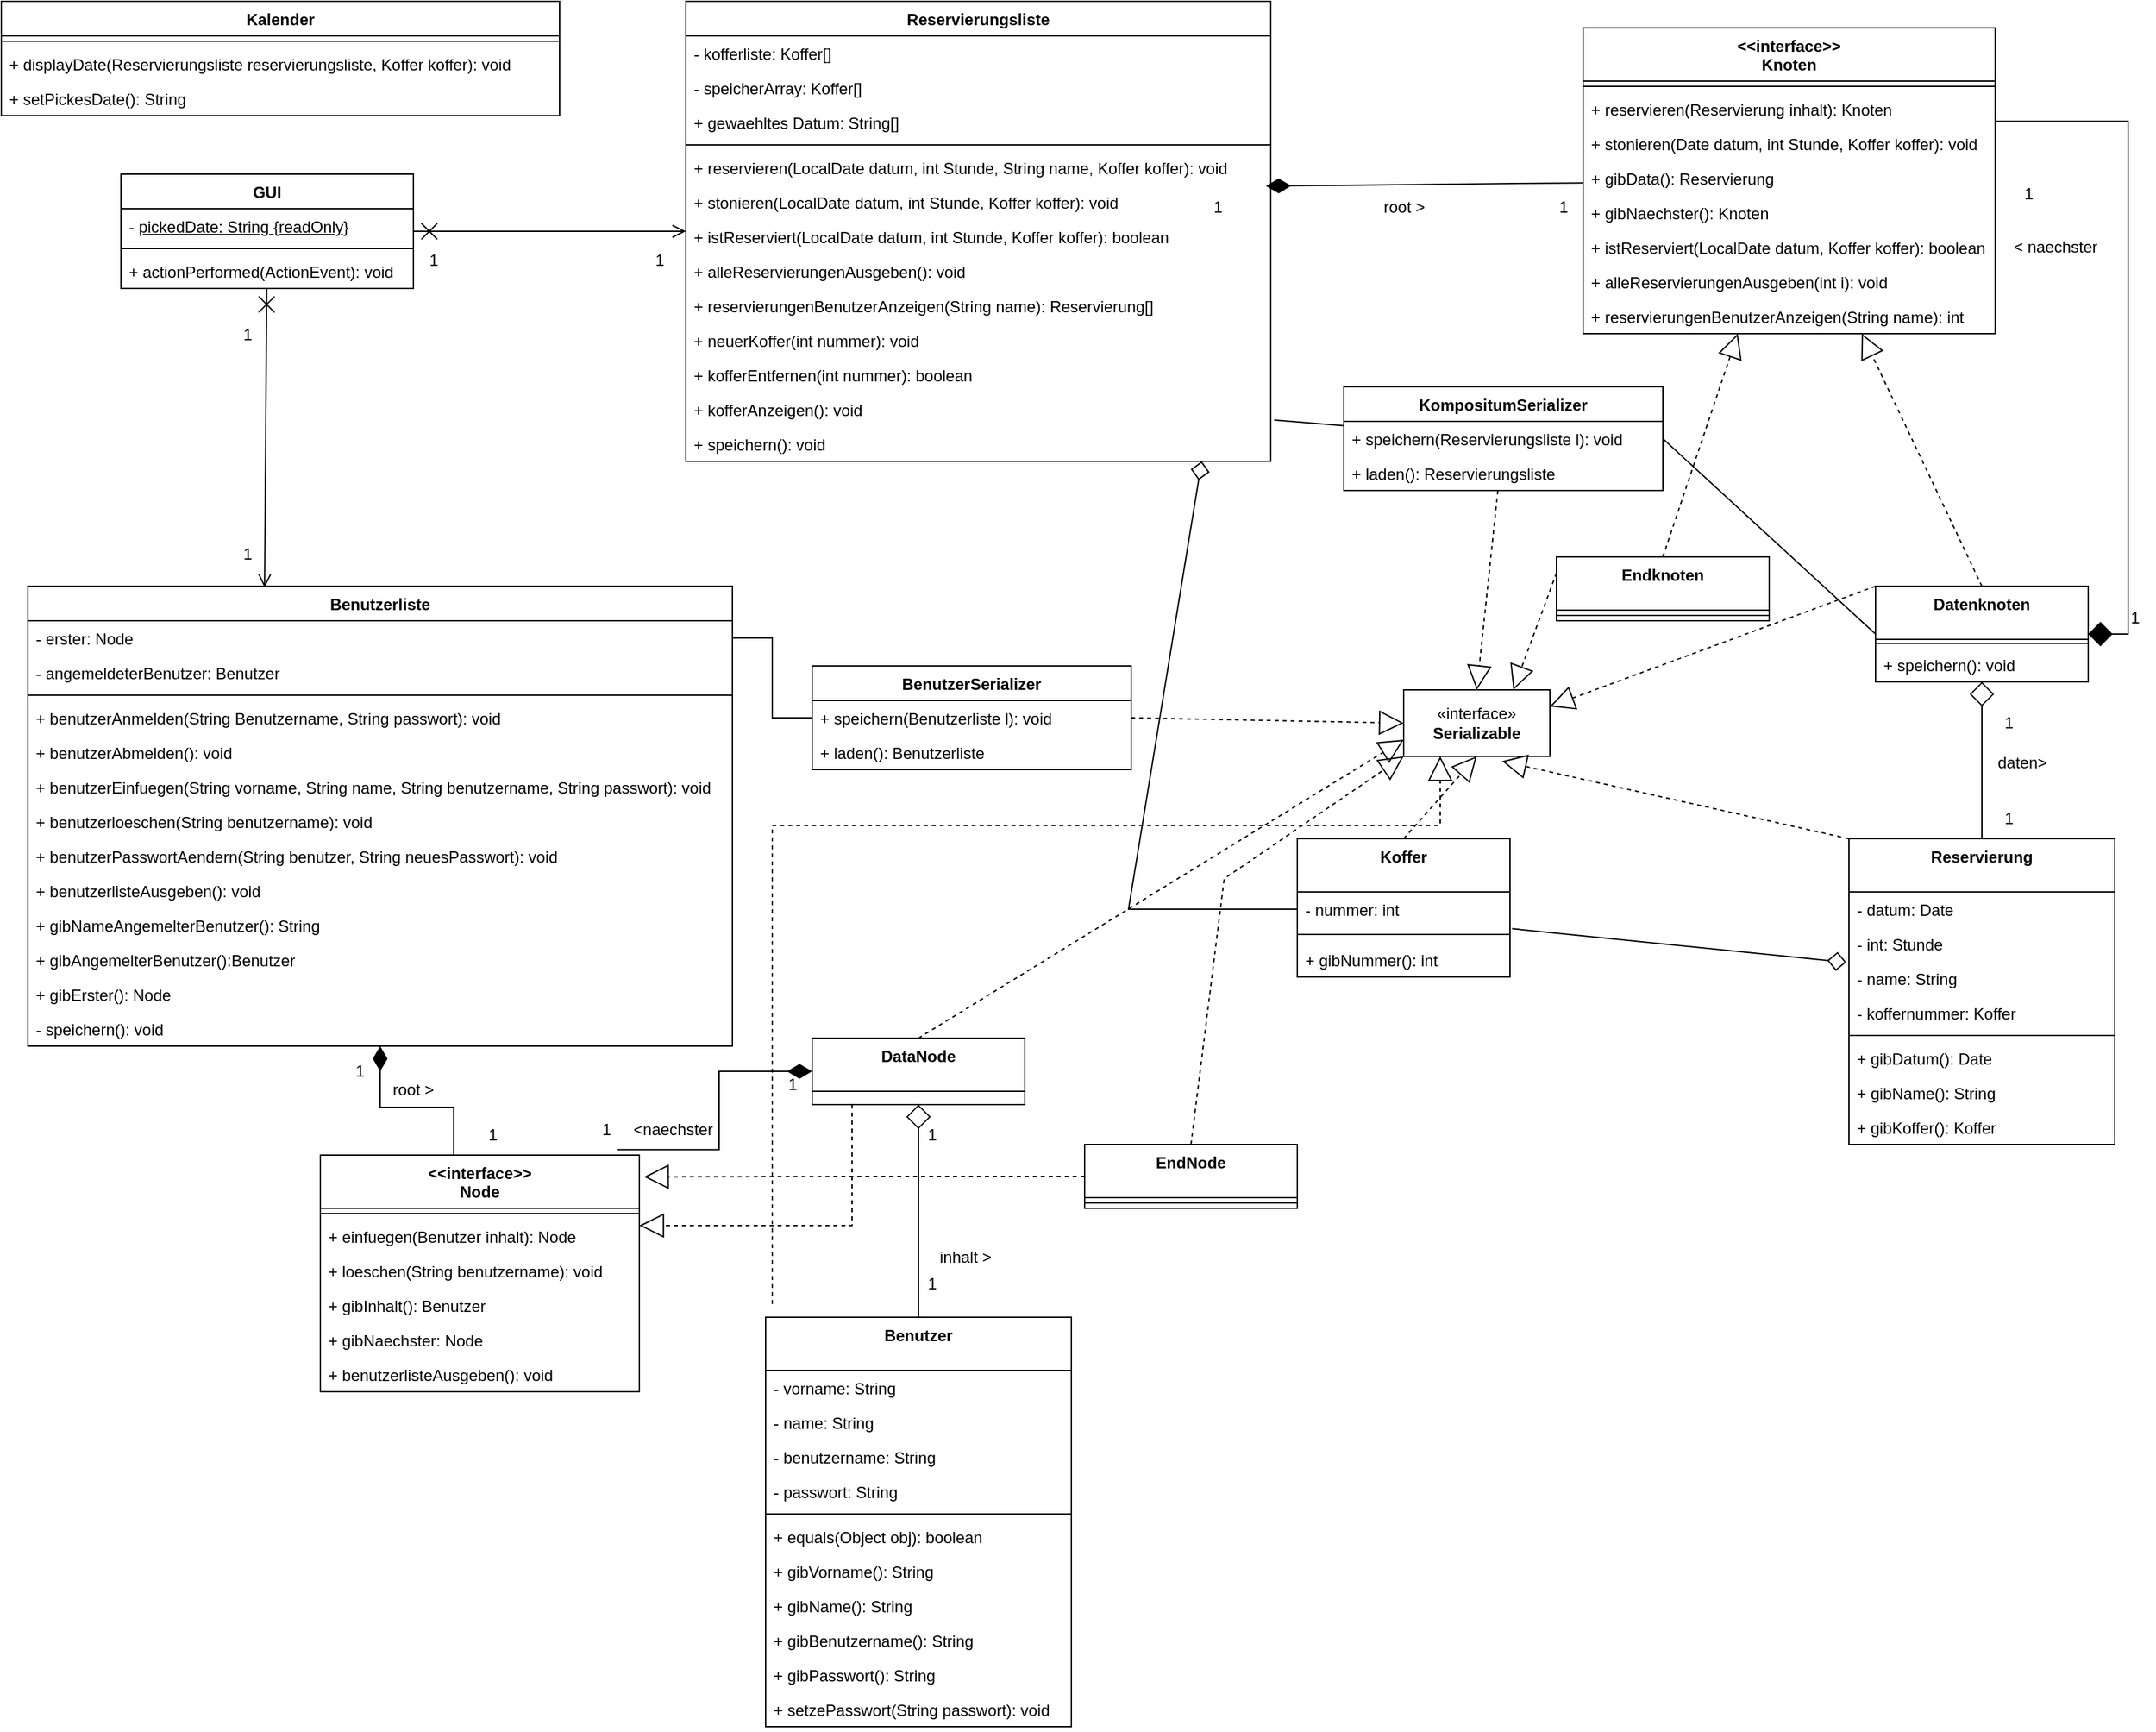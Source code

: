 <mxfile version="21.8.0" type="github">
  <diagram name="Seite-1" id="2Pnt4BpfulIpVQop6G8H">
    <mxGraphModel dx="1433" dy="598" grid="1" gridSize="10" guides="1" tooltips="1" connect="1" arrows="1" fold="1" page="1" pageScale="1" pageWidth="827" pageHeight="1169" math="0" shadow="0">
      <root>
        <mxCell id="0" />
        <mxCell id="1" parent="0" />
        <mxCell id="GG09bQPDJOTjV2dfAbOx-1" value="Reservierung" style="swimlane;fontStyle=1;align=center;verticalAlign=top;childLayout=stackLayout;horizontal=1;startSize=40;horizontalStack=0;resizeParent=1;resizeParentMax=0;resizeLast=0;collapsible=1;marginBottom=0;" parent="1" vertex="1">
          <mxGeometry x="2100" y="690" width="200" height="230" as="geometry" />
        </mxCell>
        <mxCell id="GG09bQPDJOTjV2dfAbOx-2" value="- datum: Date&#xa;" style="text;strokeColor=none;fillColor=none;align=left;verticalAlign=top;spacingLeft=4;spacingRight=4;overflow=hidden;rotatable=0;points=[[0,0.5],[1,0.5]];portConstraint=eastwest;" parent="GG09bQPDJOTjV2dfAbOx-1" vertex="1">
          <mxGeometry y="40" width="200" height="26" as="geometry" />
        </mxCell>
        <mxCell id="kT-lGZq59A2PqVAVqNMU-1" value="- int: Stunde" style="text;strokeColor=none;fillColor=none;align=left;verticalAlign=top;spacingLeft=4;spacingRight=4;overflow=hidden;rotatable=0;points=[[0,0.5],[1,0.5]];portConstraint=eastwest;" vertex="1" parent="GG09bQPDJOTjV2dfAbOx-1">
          <mxGeometry y="66" width="200" height="26" as="geometry" />
        </mxCell>
        <mxCell id="GG09bQPDJOTjV2dfAbOx-3" value="- name: String" style="text;strokeColor=none;fillColor=none;align=left;verticalAlign=top;spacingLeft=4;spacingRight=4;overflow=hidden;rotatable=0;points=[[0,0.5],[1,0.5]];portConstraint=eastwest;" parent="GG09bQPDJOTjV2dfAbOx-1" vertex="1">
          <mxGeometry y="92" width="200" height="26" as="geometry" />
        </mxCell>
        <mxCell id="GG09bQPDJOTjV2dfAbOx-4" value="- koffernummer: Koffer" style="text;strokeColor=none;fillColor=none;align=left;verticalAlign=top;spacingLeft=4;spacingRight=4;overflow=hidden;rotatable=0;points=[[0,0.5],[1,0.5]];portConstraint=eastwest;" parent="GG09bQPDJOTjV2dfAbOx-1" vertex="1">
          <mxGeometry y="118" width="200" height="26" as="geometry" />
        </mxCell>
        <mxCell id="GG09bQPDJOTjV2dfAbOx-5" value="" style="line;strokeWidth=1;fillColor=none;align=left;verticalAlign=middle;spacingTop=-1;spacingLeft=3;spacingRight=3;rotatable=0;labelPosition=right;points=[];portConstraint=eastwest;strokeColor=inherit;" parent="GG09bQPDJOTjV2dfAbOx-1" vertex="1">
          <mxGeometry y="144" width="200" height="8" as="geometry" />
        </mxCell>
        <mxCell id="GG09bQPDJOTjV2dfAbOx-6" value="+ gibDatum(): Date" style="text;strokeColor=none;fillColor=none;align=left;verticalAlign=top;spacingLeft=4;spacingRight=4;overflow=hidden;rotatable=0;points=[[0,0.5],[1,0.5]];portConstraint=eastwest;" parent="GG09bQPDJOTjV2dfAbOx-1" vertex="1">
          <mxGeometry y="152" width="200" height="26" as="geometry" />
        </mxCell>
        <mxCell id="KlfiDYNAokehNlhyUkAq-2" value="+ gibName(): String" style="text;strokeColor=none;fillColor=none;align=left;verticalAlign=top;spacingLeft=4;spacingRight=4;overflow=hidden;rotatable=0;points=[[0,0.5],[1,0.5]];portConstraint=eastwest;" parent="GG09bQPDJOTjV2dfAbOx-1" vertex="1">
          <mxGeometry y="178" width="200" height="26" as="geometry" />
        </mxCell>
        <mxCell id="KlfiDYNAokehNlhyUkAq-3" value="+ gibKoffer(): Koffer" style="text;strokeColor=none;fillColor=none;align=left;verticalAlign=top;spacingLeft=4;spacingRight=4;overflow=hidden;rotatable=0;points=[[0,0.5],[1,0.5]];portConstraint=eastwest;" parent="GG09bQPDJOTjV2dfAbOx-1" vertex="1">
          <mxGeometry y="204" width="200" height="26" as="geometry" />
        </mxCell>
        <mxCell id="GG09bQPDJOTjV2dfAbOx-7" value="Reservierungsliste" style="swimlane;fontStyle=1;align=center;verticalAlign=top;childLayout=stackLayout;horizontal=1;startSize=26;horizontalStack=0;resizeParent=1;resizeParentMax=0;resizeLast=0;collapsible=1;marginBottom=0;" parent="1" vertex="1">
          <mxGeometry x="1225" y="60" width="440" height="346" as="geometry" />
        </mxCell>
        <mxCell id="GG09bQPDJOTjV2dfAbOx-8" value="- kofferliste: Koffer[]" style="text;strokeColor=none;fillColor=none;align=left;verticalAlign=top;spacingLeft=4;spacingRight=4;overflow=hidden;rotatable=0;points=[[0,0.5],[1,0.5]];portConstraint=eastwest;" parent="GG09bQPDJOTjV2dfAbOx-7" vertex="1">
          <mxGeometry y="26" width="440" height="26" as="geometry" />
        </mxCell>
        <mxCell id="srKQBvNYtge3SuWGFt8Q-2" value="- speicherArray: Koffer[]" style="text;strokeColor=none;fillColor=none;align=left;verticalAlign=top;spacingLeft=4;spacingRight=4;overflow=hidden;rotatable=0;points=[[0,0.5],[1,0.5]];portConstraint=eastwest;" parent="GG09bQPDJOTjV2dfAbOx-7" vertex="1">
          <mxGeometry y="52" width="440" height="26" as="geometry" />
        </mxCell>
        <mxCell id="srKQBvNYtge3SuWGFt8Q-1" value="+ gewaehltes Datum: String[]" style="text;strokeColor=none;fillColor=none;align=left;verticalAlign=top;spacingLeft=4;spacingRight=4;overflow=hidden;rotatable=0;points=[[0,0.5],[1,0.5]];portConstraint=eastwest;" parent="GG09bQPDJOTjV2dfAbOx-7" vertex="1">
          <mxGeometry y="78" width="440" height="26" as="geometry" />
        </mxCell>
        <mxCell id="GG09bQPDJOTjV2dfAbOx-9" value="" style="line;strokeWidth=1;fillColor=none;align=left;verticalAlign=middle;spacingTop=-1;spacingLeft=3;spacingRight=3;rotatable=0;labelPosition=right;points=[];portConstraint=eastwest;strokeColor=inherit;" parent="GG09bQPDJOTjV2dfAbOx-7" vertex="1">
          <mxGeometry y="104" width="440" height="8" as="geometry" />
        </mxCell>
        <mxCell id="GG09bQPDJOTjV2dfAbOx-10" value="+ reservieren(LocalDate datum, int Stunde, String name, Koffer koffer): void" style="text;strokeColor=none;fillColor=none;align=left;verticalAlign=top;spacingLeft=4;spacingRight=4;overflow=hidden;rotatable=0;points=[[0,0.5],[1,0.5]];portConstraint=eastwest;" parent="GG09bQPDJOTjV2dfAbOx-7" vertex="1">
          <mxGeometry y="112" width="440" height="26" as="geometry" />
        </mxCell>
        <mxCell id="GG09bQPDJOTjV2dfAbOx-11" value="+ stonieren(LocalDate datum, int Stunde, Koffer koffer): void" style="text;strokeColor=none;fillColor=none;align=left;verticalAlign=top;spacingLeft=4;spacingRight=4;overflow=hidden;rotatable=0;points=[[0,0.5],[1,0.5]];portConstraint=eastwest;" parent="GG09bQPDJOTjV2dfAbOx-7" vertex="1">
          <mxGeometry y="138" width="440" height="26" as="geometry" />
        </mxCell>
        <mxCell id="DYJYWBsRvA1DzsSXrWgL-1" value="+ istReserviert(LocalDate datum, int Stunde, Koffer koffer): boolean" style="text;strokeColor=none;fillColor=none;align=left;verticalAlign=top;spacingLeft=4;spacingRight=4;overflow=hidden;rotatable=0;points=[[0,0.5],[1,0.5]];portConstraint=eastwest;" parent="GG09bQPDJOTjV2dfAbOx-7" vertex="1">
          <mxGeometry y="164" width="440" height="26" as="geometry" />
        </mxCell>
        <mxCell id="srKQBvNYtge3SuWGFt8Q-3" value="+ alleReservierungenAusgeben(): void" style="text;strokeColor=none;fillColor=none;align=left;verticalAlign=top;spacingLeft=4;spacingRight=4;overflow=hidden;rotatable=0;points=[[0,0.5],[1,0.5]];portConstraint=eastwest;" parent="GG09bQPDJOTjV2dfAbOx-7" vertex="1">
          <mxGeometry y="190" width="440" height="26" as="geometry" />
        </mxCell>
        <mxCell id="6dYusDWklably0Wr-_sq-58" value="+ reservierungenBenutzerAnzeigen(String name): Reservierung[]" style="text;strokeColor=none;fillColor=none;align=left;verticalAlign=top;spacingLeft=4;spacingRight=4;overflow=hidden;rotatable=0;points=[[0,0.5],[1,0.5]];portConstraint=eastwest;" parent="GG09bQPDJOTjV2dfAbOx-7" vertex="1">
          <mxGeometry y="216" width="440" height="26" as="geometry" />
        </mxCell>
        <mxCell id="hLVEEf-DrDABM8D7n_xX-1" value="+ neuerKoffer(int nummer): void" style="text;strokeColor=none;fillColor=none;align=left;verticalAlign=top;spacingLeft=4;spacingRight=4;overflow=hidden;rotatable=0;points=[[0,0.5],[1,0.5]];portConstraint=eastwest;" parent="GG09bQPDJOTjV2dfAbOx-7" vertex="1">
          <mxGeometry y="242" width="440" height="26" as="geometry" />
        </mxCell>
        <mxCell id="hLVEEf-DrDABM8D7n_xX-3" value="+ kofferEntfernen(int nummer): boolean" style="text;strokeColor=none;fillColor=none;align=left;verticalAlign=top;spacingLeft=4;spacingRight=4;overflow=hidden;rotatable=0;points=[[0,0.5],[1,0.5]];portConstraint=eastwest;" parent="GG09bQPDJOTjV2dfAbOx-7" vertex="1">
          <mxGeometry y="268" width="440" height="26" as="geometry" />
        </mxCell>
        <mxCell id="hLVEEf-DrDABM8D7n_xX-2" value="+ kofferAnzeigen(): void" style="text;strokeColor=none;fillColor=none;align=left;verticalAlign=top;spacingLeft=4;spacingRight=4;overflow=hidden;rotatable=0;points=[[0,0.5],[1,0.5]];portConstraint=eastwest;" parent="GG09bQPDJOTjV2dfAbOx-7" vertex="1">
          <mxGeometry y="294" width="440" height="26" as="geometry" />
        </mxCell>
        <mxCell id="wRzsIxWEd2h5d38toLy1-11" value="+ speichern(): void" style="text;strokeColor=none;fillColor=none;align=left;verticalAlign=top;spacingLeft=4;spacingRight=4;overflow=hidden;rotatable=0;points=[[0,0.5],[1,0.5]];portConstraint=eastwest;" parent="GG09bQPDJOTjV2dfAbOx-7" vertex="1">
          <mxGeometry y="320" width="440" height="26" as="geometry" />
        </mxCell>
        <mxCell id="GG09bQPDJOTjV2dfAbOx-12" style="edgeStyle=orthogonalEdgeStyle;rounded=0;orthogonalLoop=1;jettySize=auto;html=1;exitX=0.5;exitY=0;exitDx=0;exitDy=0;entryX=0.5;entryY=1;entryDx=0;entryDy=0;endArrow=diamond;endFill=0;endSize=16;" parent="1" source="GG09bQPDJOTjV2dfAbOx-1" target="GG09bQPDJOTjV2dfAbOx-13" edge="1">
          <mxGeometry relative="1" as="geometry" />
        </mxCell>
        <mxCell id="GG09bQPDJOTjV2dfAbOx-13" value="Datenknoten" style="swimlane;fontStyle=1;align=center;verticalAlign=top;childLayout=stackLayout;horizontal=1;startSize=40;horizontalStack=0;resizeParent=1;resizeParentMax=0;resizeLast=0;collapsible=1;marginBottom=0;" parent="1" vertex="1">
          <mxGeometry x="2120" y="500" width="160" height="72" as="geometry" />
        </mxCell>
        <mxCell id="GG09bQPDJOTjV2dfAbOx-15" value="" style="line;strokeWidth=1;fillColor=none;align=left;verticalAlign=middle;spacingTop=-1;spacingLeft=3;spacingRight=3;rotatable=0;labelPosition=right;points=[];portConstraint=eastwest;strokeColor=inherit;" parent="GG09bQPDJOTjV2dfAbOx-13" vertex="1">
          <mxGeometry y="40" width="160" height="6" as="geometry" />
        </mxCell>
        <mxCell id="wRzsIxWEd2h5d38toLy1-22" value="+ speichern(): void" style="text;strokeColor=none;fillColor=none;align=left;verticalAlign=top;spacingLeft=4;spacingRight=4;overflow=hidden;rotatable=0;points=[[0,0.5],[1,0.5]];portConstraint=eastwest;" parent="GG09bQPDJOTjV2dfAbOx-13" vertex="1">
          <mxGeometry y="46" width="160" height="26" as="geometry" />
        </mxCell>
        <mxCell id="GG09bQPDJOTjV2dfAbOx-18" value="1" style="text;html=1;align=center;verticalAlign=middle;resizable=0;points=[];autosize=1;strokeColor=none;fillColor=none;" parent="1" vertex="1">
          <mxGeometry x="2220" y="190" width="30" height="30" as="geometry" />
        </mxCell>
        <mxCell id="GG09bQPDJOTjV2dfAbOx-19" value="&amp;lt; naechster" style="text;html=1;align=center;verticalAlign=middle;resizable=0;points=[];autosize=1;strokeColor=none;fillColor=none;" parent="1" vertex="1">
          <mxGeometry x="2210" y="230" width="90" height="30" as="geometry" />
        </mxCell>
        <mxCell id="GG09bQPDJOTjV2dfAbOx-20" value="Endknoten" style="swimlane;fontStyle=1;align=center;verticalAlign=top;childLayout=stackLayout;horizontal=1;startSize=40;horizontalStack=0;resizeParent=1;resizeParentMax=0;resizeLast=0;collapsible=1;marginBottom=0;" parent="1" vertex="1">
          <mxGeometry x="1880" y="478" width="160" height="48" as="geometry" />
        </mxCell>
        <mxCell id="GG09bQPDJOTjV2dfAbOx-22" value="" style="line;strokeWidth=1;fillColor=none;align=left;verticalAlign=middle;spacingTop=-1;spacingLeft=3;spacingRight=3;rotatable=0;labelPosition=right;points=[];portConstraint=eastwest;strokeColor=inherit;" parent="GG09bQPDJOTjV2dfAbOx-20" vertex="1">
          <mxGeometry y="40" width="160" height="8" as="geometry" />
        </mxCell>
        <mxCell id="GG09bQPDJOTjV2dfAbOx-24" value="&lt;&lt;interface&gt;&gt;&#xa;Knoten" style="swimlane;fontStyle=1;align=center;verticalAlign=top;childLayout=stackLayout;horizontal=1;startSize=40;horizontalStack=0;resizeParent=1;resizeParentMax=0;resizeLast=0;collapsible=1;marginBottom=0;" parent="1" vertex="1">
          <mxGeometry x="1900" y="80" width="310" height="230" as="geometry" />
        </mxCell>
        <mxCell id="GG09bQPDJOTjV2dfAbOx-26" value="" style="line;strokeWidth=1;fillColor=none;align=left;verticalAlign=middle;spacingTop=-1;spacingLeft=3;spacingRight=3;rotatable=0;labelPosition=right;points=[];portConstraint=eastwest;strokeColor=inherit;" parent="GG09bQPDJOTjV2dfAbOx-24" vertex="1">
          <mxGeometry y="40" width="310" height="8" as="geometry" />
        </mxCell>
        <mxCell id="GG09bQPDJOTjV2dfAbOx-27" value="+ reservieren(Reservierung inhalt): Knoten" style="text;strokeColor=none;fillColor=none;align=left;verticalAlign=top;spacingLeft=4;spacingRight=4;overflow=hidden;rotatable=0;points=[[0,0.5],[1,0.5]];portConstraint=eastwest;" parent="GG09bQPDJOTjV2dfAbOx-24" vertex="1">
          <mxGeometry y="48" width="310" height="26" as="geometry" />
        </mxCell>
        <mxCell id="hLVEEf-DrDABM8D7n_xX-4" value="+ stonieren(Date datum, int Stunde, Koffer koffer): void" style="text;strokeColor=none;fillColor=none;align=left;verticalAlign=top;spacingLeft=4;spacingRight=4;overflow=hidden;rotatable=0;points=[[0,0.5],[1,0.5]];portConstraint=eastwest;" parent="GG09bQPDJOTjV2dfAbOx-24" vertex="1">
          <mxGeometry y="74" width="310" height="26" as="geometry" />
        </mxCell>
        <mxCell id="hLVEEf-DrDABM8D7n_xX-5" value="+ gibData(): Reservierung" style="text;strokeColor=none;fillColor=none;align=left;verticalAlign=top;spacingLeft=4;spacingRight=4;overflow=hidden;rotatable=0;points=[[0,0.5],[1,0.5]];portConstraint=eastwest;" parent="GG09bQPDJOTjV2dfAbOx-24" vertex="1">
          <mxGeometry y="100" width="310" height="26" as="geometry" />
        </mxCell>
        <mxCell id="hLVEEf-DrDABM8D7n_xX-6" value="+ gibNaechster(): Knoten" style="text;strokeColor=none;fillColor=none;align=left;verticalAlign=top;spacingLeft=4;spacingRight=4;overflow=hidden;rotatable=0;points=[[0,0.5],[1,0.5]];portConstraint=eastwest;" parent="GG09bQPDJOTjV2dfAbOx-24" vertex="1">
          <mxGeometry y="126" width="310" height="26" as="geometry" />
        </mxCell>
        <mxCell id="srKQBvNYtge3SuWGFt8Q-4" value="+ istReserviert(LocalDate datum, Koffer koffer): boolean" style="text;strokeColor=none;fillColor=none;align=left;verticalAlign=top;spacingLeft=4;spacingRight=4;overflow=hidden;rotatable=0;points=[[0,0.5],[1,0.5]];portConstraint=eastwest;" parent="GG09bQPDJOTjV2dfAbOx-24" vertex="1">
          <mxGeometry y="152" width="310" height="26" as="geometry" />
        </mxCell>
        <mxCell id="srKQBvNYtge3SuWGFt8Q-5" value="+ alleReservierungenAusgeben(int i): void" style="text;strokeColor=none;fillColor=none;align=left;verticalAlign=top;spacingLeft=4;spacingRight=4;overflow=hidden;rotatable=0;points=[[0,0.5],[1,0.5]];portConstraint=eastwest;" parent="GG09bQPDJOTjV2dfAbOx-24" vertex="1">
          <mxGeometry y="178" width="310" height="26" as="geometry" />
        </mxCell>
        <mxCell id="6dYusDWklably0Wr-_sq-65" value="+ reservierungenBenutzerAnzeigen(String name): int" style="text;strokeColor=none;fillColor=none;align=left;verticalAlign=top;spacingLeft=4;spacingRight=4;overflow=hidden;rotatable=0;points=[[0,0.5],[1,0.5]];portConstraint=eastwest;" parent="GG09bQPDJOTjV2dfAbOx-24" vertex="1">
          <mxGeometry y="204" width="310" height="26" as="geometry" />
        </mxCell>
        <mxCell id="GG09bQPDJOTjV2dfAbOx-28" value="" style="endArrow=block;endSize=16;endFill=0;html=1;rounded=0;exitX=0.5;exitY=0;exitDx=0;exitDy=0;dashed=1;" parent="1" source="GG09bQPDJOTjV2dfAbOx-20" target="GG09bQPDJOTjV2dfAbOx-24" edge="1">
          <mxGeometry width="160" relative="1" as="geometry">
            <mxPoint x="1790" y="434.0" as="sourcePoint" />
            <mxPoint x="1950" y="360.0" as="targetPoint" />
          </mxGeometry>
        </mxCell>
        <mxCell id="GG09bQPDJOTjV2dfAbOx-29" value="" style="endArrow=block;endSize=16;endFill=0;html=1;rounded=0;exitX=0.5;exitY=0;exitDx=0;exitDy=0;dashed=1;" parent="1" source="GG09bQPDJOTjV2dfAbOx-13" target="GG09bQPDJOTjV2dfAbOx-24" edge="1">
          <mxGeometry width="160" relative="1" as="geometry">
            <mxPoint x="1970" y="430" as="sourcePoint" />
            <mxPoint x="2047.76" y="352.002" as="targetPoint" />
          </mxGeometry>
        </mxCell>
        <mxCell id="GG09bQPDJOTjV2dfAbOx-30" value="root &amp;gt;" style="text;html=1;align=center;verticalAlign=middle;resizable=0;points=[];autosize=1;strokeColor=none;fillColor=none;" parent="1" vertex="1">
          <mxGeometry x="1740" y="200" width="50" height="30" as="geometry" />
        </mxCell>
        <mxCell id="GG09bQPDJOTjV2dfAbOx-31" value="1" style="text;html=1;align=center;verticalAlign=middle;resizable=0;points=[];autosize=1;strokeColor=none;fillColor=none;" parent="1" vertex="1">
          <mxGeometry x="1870" y="200" width="30" height="30" as="geometry" />
        </mxCell>
        <mxCell id="GG09bQPDJOTjV2dfAbOx-32" value="daten&amp;gt;" style="text;html=1;align=center;verticalAlign=middle;resizable=0;points=[];autosize=1;strokeColor=none;fillColor=none;" parent="1" vertex="1">
          <mxGeometry x="2200" y="618" width="60" height="30" as="geometry" />
        </mxCell>
        <mxCell id="GG09bQPDJOTjV2dfAbOx-33" value="1" style="text;html=1;align=center;verticalAlign=middle;resizable=0;points=[];autosize=1;strokeColor=none;fillColor=none;" parent="1" vertex="1">
          <mxGeometry x="2205" y="660" width="30" height="30" as="geometry" />
        </mxCell>
        <mxCell id="GG09bQPDJOTjV2dfAbOx-34" value="Koffer" style="swimlane;fontStyle=1;align=center;verticalAlign=top;childLayout=stackLayout;horizontal=1;startSize=40;horizontalStack=0;resizeParent=1;resizeParentMax=0;resizeLast=0;collapsible=1;marginBottom=0;" parent="1" vertex="1">
          <mxGeometry x="1685" y="690" width="160" height="104" as="geometry" />
        </mxCell>
        <mxCell id="GG09bQPDJOTjV2dfAbOx-35" value="- nummer: int" style="text;strokeColor=none;fillColor=none;align=left;verticalAlign=top;spacingLeft=4;spacingRight=4;overflow=hidden;rotatable=0;points=[[0,0.5],[1,0.5]];portConstraint=eastwest;" parent="GG09bQPDJOTjV2dfAbOx-34" vertex="1">
          <mxGeometry y="40" width="160" height="26" as="geometry" />
        </mxCell>
        <mxCell id="GG09bQPDJOTjV2dfAbOx-36" value="" style="line;strokeWidth=1;fillColor=none;align=left;verticalAlign=middle;spacingTop=-1;spacingLeft=3;spacingRight=3;rotatable=0;labelPosition=right;points=[];portConstraint=eastwest;strokeColor=inherit;" parent="GG09bQPDJOTjV2dfAbOx-34" vertex="1">
          <mxGeometry y="66" width="160" height="12" as="geometry" />
        </mxCell>
        <mxCell id="wRzsIxWEd2h5d38toLy1-21" value="+ gibNummer(): int" style="text;strokeColor=none;fillColor=none;align=left;verticalAlign=top;spacingLeft=4;spacingRight=4;overflow=hidden;rotatable=0;points=[[0,0.5],[1,0.5]];portConstraint=eastwest;" parent="GG09bQPDJOTjV2dfAbOx-34" vertex="1">
          <mxGeometry y="78" width="160" height="26" as="geometry" />
        </mxCell>
        <mxCell id="GG09bQPDJOTjV2dfAbOx-39" value="1" style="text;html=1;align=center;verticalAlign=middle;resizable=0;points=[];autosize=1;strokeColor=none;fillColor=none;" parent="1" vertex="1">
          <mxGeometry x="1610" y="200" width="30" height="30" as="geometry" />
        </mxCell>
        <mxCell id="GG09bQPDJOTjV2dfAbOx-40" value="" style="endArrow=diamondThin;html=1;rounded=0;endFill=1;strokeWidth=1;endSize=16;entryX=0.992;entryY=0.038;entryDx=0;entryDy=0;entryPerimeter=0;" parent="1" source="GG09bQPDJOTjV2dfAbOx-24" target="GG09bQPDJOTjV2dfAbOx-11" edge="1">
          <mxGeometry width="50" height="50" relative="1" as="geometry">
            <mxPoint x="1910" y="301" as="sourcePoint" />
            <mxPoint x="1650" y="250" as="targetPoint" />
          </mxGeometry>
        </mxCell>
        <mxCell id="hLVEEf-DrDABM8D7n_xX-11" value="1" style="text;html=1;align=center;verticalAlign=middle;resizable=0;points=[];autosize=1;strokeColor=none;fillColor=none;" parent="1" vertex="1">
          <mxGeometry x="2300" y="509" width="30" height="30" as="geometry" />
        </mxCell>
        <mxCell id="hLVEEf-DrDABM8D7n_xX-12" value="" style="endArrow=diamond;endSize=12;html=1;rounded=0;endFill=0;entryX=-0.01;entryY=0.038;entryDx=0;entryDy=0;entryPerimeter=0;exitX=1.01;exitY=1.064;exitDx=0;exitDy=0;exitPerimeter=0;" parent="1" source="GG09bQPDJOTjV2dfAbOx-35" target="GG09bQPDJOTjV2dfAbOx-3" edge="1">
          <mxGeometry width="160" relative="1" as="geometry">
            <mxPoint x="1860" y="747" as="sourcePoint" />
            <mxPoint x="1870" y="570" as="targetPoint" />
          </mxGeometry>
        </mxCell>
        <mxCell id="hLVEEf-DrDABM8D7n_xX-13" value="" style="endArrow=diamond;endSize=12;html=1;rounded=0;endFill=0;exitX=0;exitY=0.5;exitDx=0;exitDy=0;entryX=0.882;entryY=1;entryDx=0;entryDy=0;entryPerimeter=0;" parent="1" source="GG09bQPDJOTjV2dfAbOx-35" target="wRzsIxWEd2h5d38toLy1-11" edge="1">
          <mxGeometry width="160" relative="1" as="geometry">
            <mxPoint x="1760" y="732.66" as="sourcePoint" />
            <mxPoint x="1557.62" y="481.998" as="targetPoint" />
            <Array as="points">
              <mxPoint x="1558" y="743" />
            </Array>
          </mxGeometry>
        </mxCell>
        <mxCell id="wRzsIxWEd2h5d38toLy1-1" value="KompositumSerializer" style="swimlane;fontStyle=1;align=center;verticalAlign=top;childLayout=stackLayout;horizontal=1;startSize=26;horizontalStack=0;resizeParent=1;resizeParentMax=0;resizeLast=0;collapsible=1;marginBottom=0;whiteSpace=wrap;html=1;" parent="1" vertex="1">
          <mxGeometry x="1720" y="350" width="240" height="78" as="geometry" />
        </mxCell>
        <mxCell id="wRzsIxWEd2h5d38toLy1-2" value="+ speichern(Reservierungsliste l): void" style="text;strokeColor=none;fillColor=none;align=left;verticalAlign=top;spacingLeft=4;spacingRight=4;overflow=hidden;rotatable=0;points=[[0,0.5],[1,0.5]];portConstraint=eastwest;whiteSpace=wrap;html=1;" parent="wRzsIxWEd2h5d38toLy1-1" vertex="1">
          <mxGeometry y="26" width="240" height="26" as="geometry" />
        </mxCell>
        <mxCell id="wRzsIxWEd2h5d38toLy1-3" value="+ laden(): Reservierungsliste" style="text;strokeColor=none;fillColor=none;align=left;verticalAlign=top;spacingLeft=4;spacingRight=4;overflow=hidden;rotatable=0;points=[[0,0.5],[1,0.5]];portConstraint=eastwest;whiteSpace=wrap;html=1;" parent="wRzsIxWEd2h5d38toLy1-1" vertex="1">
          <mxGeometry y="52" width="240" height="26" as="geometry" />
        </mxCell>
        <mxCell id="wRzsIxWEd2h5d38toLy1-4" value="«interface»&lt;br&gt;&lt;b&gt;Serializable&lt;/b&gt;" style="html=1;whiteSpace=wrap;" parent="1" vertex="1">
          <mxGeometry x="1765" y="578" width="110" height="50" as="geometry" />
        </mxCell>
        <mxCell id="wRzsIxWEd2h5d38toLy1-6" value="" style="endArrow=block;endSize=16;endFill=0;html=1;rounded=0;exitX=0.5;exitY=0;exitDx=0;exitDy=0;entryX=0.5;entryY=1;entryDx=0;entryDy=0;dashed=1;" parent="1" source="GG09bQPDJOTjV2dfAbOx-34" target="wRzsIxWEd2h5d38toLy1-4" edge="1">
          <mxGeometry width="160" relative="1" as="geometry">
            <mxPoint x="1920" y="623" as="sourcePoint" />
            <mxPoint x="1820" y="475" as="targetPoint" />
          </mxGeometry>
        </mxCell>
        <mxCell id="wRzsIxWEd2h5d38toLy1-7" value="" style="endArrow=block;endSize=16;endFill=0;html=1;rounded=0;exitX=0;exitY=0;exitDx=0;exitDy=0;entryX=0.673;entryY=1.073;entryDx=0;entryDy=0;entryPerimeter=0;dashed=1;" parent="1" source="GG09bQPDJOTjV2dfAbOx-1" target="wRzsIxWEd2h5d38toLy1-4" edge="1">
          <mxGeometry width="160" relative="1" as="geometry">
            <mxPoint x="2160" y="435" as="sourcePoint" />
            <mxPoint x="1870" y="450" as="targetPoint" />
          </mxGeometry>
        </mxCell>
        <mxCell id="wRzsIxWEd2h5d38toLy1-8" value="" style="endArrow=block;endSize=16;endFill=0;html=1;rounded=0;exitX=0;exitY=0;exitDx=0;exitDy=0;entryX=1;entryY=0.25;entryDx=0;entryDy=0;dashed=1;" parent="1" source="GG09bQPDJOTjV2dfAbOx-13" target="wRzsIxWEd2h5d38toLy1-4" edge="1">
          <mxGeometry width="160" relative="1" as="geometry">
            <mxPoint x="2158" y="538" as="sourcePoint" />
            <mxPoint x="1850" y="510" as="targetPoint" />
          </mxGeometry>
        </mxCell>
        <mxCell id="wRzsIxWEd2h5d38toLy1-9" value="" style="endArrow=block;endSize=16;endFill=0;html=1;rounded=0;entryX=0.5;entryY=0;entryDx=0;entryDy=0;dashed=1;" parent="1" source="wRzsIxWEd2h5d38toLy1-1" target="wRzsIxWEd2h5d38toLy1-4" edge="1">
          <mxGeometry width="160" relative="1" as="geometry">
            <mxPoint x="1755" y="400" as="sourcePoint" />
            <mxPoint x="1650" y="483" as="targetPoint" />
          </mxGeometry>
        </mxCell>
        <mxCell id="wRzsIxWEd2h5d38toLy1-10" value="" style="endArrow=block;endSize=16;endFill=0;html=1;rounded=0;exitX=0;exitY=0.25;exitDx=0;exitDy=0;entryX=0.75;entryY=0;entryDx=0;entryDy=0;dashed=1;" parent="1" source="GG09bQPDJOTjV2dfAbOx-20" target="wRzsIxWEd2h5d38toLy1-4" edge="1">
          <mxGeometry width="160" relative="1" as="geometry">
            <mxPoint x="1770" y="690" as="sourcePoint" />
            <mxPoint x="1765" y="500" as="targetPoint" />
          </mxGeometry>
        </mxCell>
        <mxCell id="wRzsIxWEd2h5d38toLy1-13" value="" style="endArrow=none;html=1;strokeWidth=1;rounded=0;exitX=1.006;exitY=0.808;exitDx=0;exitDy=0;exitPerimeter=0;" parent="1" source="hLVEEf-DrDABM8D7n_xX-2" target="wRzsIxWEd2h5d38toLy1-1" edge="1">
          <mxGeometry width="50" height="50" relative="1" as="geometry">
            <mxPoint x="1570" y="490" as="sourcePoint" />
            <mxPoint x="1620" y="440" as="targetPoint" />
          </mxGeometry>
        </mxCell>
        <mxCell id="HfCsK1fA1GeoR-2jATR1-1" value="Benutzerliste" style="swimlane;fontStyle=1;align=center;verticalAlign=top;childLayout=stackLayout;horizontal=1;startSize=26;horizontalStack=0;resizeParent=1;resizeParentMax=0;resizeLast=0;collapsible=1;marginBottom=0;" parent="1" vertex="1">
          <mxGeometry x="730" y="500" width="530" height="346" as="geometry" />
        </mxCell>
        <mxCell id="HfCsK1fA1GeoR-2jATR1-2" value="- erster: Node" style="text;strokeColor=none;fillColor=none;align=left;verticalAlign=top;spacingLeft=4;spacingRight=4;overflow=hidden;rotatable=0;points=[[0,0.5],[1,0.5]];portConstraint=eastwest;" parent="HfCsK1fA1GeoR-2jATR1-1" vertex="1">
          <mxGeometry y="26" width="530" height="26" as="geometry" />
        </mxCell>
        <mxCell id="6dYusDWklably0Wr-_sq-12" value="- angemeldeterBenutzer: Benutzer" style="text;strokeColor=none;fillColor=none;align=left;verticalAlign=top;spacingLeft=4;spacingRight=4;overflow=hidden;rotatable=0;points=[[0,0.5],[1,0.5]];portConstraint=eastwest;" parent="HfCsK1fA1GeoR-2jATR1-1" vertex="1">
          <mxGeometry y="52" width="530" height="26" as="geometry" />
        </mxCell>
        <mxCell id="HfCsK1fA1GeoR-2jATR1-3" value="" style="line;strokeWidth=1;fillColor=none;align=left;verticalAlign=middle;spacingTop=-1;spacingLeft=3;spacingRight=3;rotatable=0;labelPosition=right;points=[];portConstraint=eastwest;strokeColor=inherit;" parent="HfCsK1fA1GeoR-2jATR1-1" vertex="1">
          <mxGeometry y="78" width="530" height="8" as="geometry" />
        </mxCell>
        <mxCell id="HfCsK1fA1GeoR-2jATR1-4" value="+ benutzerAnmelden(String Benutzername, String passwort): void" style="text;strokeColor=none;fillColor=none;align=left;verticalAlign=top;spacingLeft=4;spacingRight=4;overflow=hidden;rotatable=0;points=[[0,0.5],[1,0.5]];portConstraint=eastwest;" parent="HfCsK1fA1GeoR-2jATR1-1" vertex="1">
          <mxGeometry y="86" width="530" height="26" as="geometry" />
        </mxCell>
        <mxCell id="6dYusDWklably0Wr-_sq-13" value="+ benutzerAbmelden(): void" style="text;strokeColor=none;fillColor=none;align=left;verticalAlign=top;spacingLeft=4;spacingRight=4;overflow=hidden;rotatable=0;points=[[0,0.5],[1,0.5]];portConstraint=eastwest;" parent="HfCsK1fA1GeoR-2jATR1-1" vertex="1">
          <mxGeometry y="112" width="530" height="26" as="geometry" />
        </mxCell>
        <mxCell id="6dYusDWklably0Wr-_sq-14" value="+ benutzerEinfuegen(String vorname, String name, String benutzername, String passwort): void" style="text;strokeColor=none;fillColor=none;align=left;verticalAlign=top;spacingLeft=4;spacingRight=4;overflow=hidden;rotatable=0;points=[[0,0.5],[1,0.5]];portConstraint=eastwest;" parent="HfCsK1fA1GeoR-2jATR1-1" vertex="1">
          <mxGeometry y="138" width="530" height="26" as="geometry" />
        </mxCell>
        <mxCell id="6dYusDWklably0Wr-_sq-15" value="+ benutzerloeschen(String benutzername): void" style="text;strokeColor=none;fillColor=none;align=left;verticalAlign=top;spacingLeft=4;spacingRight=4;overflow=hidden;rotatable=0;points=[[0,0.5],[1,0.5]];portConstraint=eastwest;" parent="HfCsK1fA1GeoR-2jATR1-1" vertex="1">
          <mxGeometry y="164" width="530" height="26" as="geometry" />
        </mxCell>
        <mxCell id="6dYusDWklably0Wr-_sq-16" value="+ benutzerPasswortAendern(String benutzer, String neuesPasswort): void" style="text;strokeColor=none;fillColor=none;align=left;verticalAlign=top;spacingLeft=4;spacingRight=4;overflow=hidden;rotatable=0;points=[[0,0.5],[1,0.5]];portConstraint=eastwest;" parent="HfCsK1fA1GeoR-2jATR1-1" vertex="1">
          <mxGeometry y="190" width="530" height="26" as="geometry" />
        </mxCell>
        <mxCell id="6dYusDWklably0Wr-_sq-17" value="+ benutzerlisteAusgeben(): void" style="text;strokeColor=none;fillColor=none;align=left;verticalAlign=top;spacingLeft=4;spacingRight=4;overflow=hidden;rotatable=0;points=[[0,0.5],[1,0.5]];portConstraint=eastwest;" parent="HfCsK1fA1GeoR-2jATR1-1" vertex="1">
          <mxGeometry y="216" width="530" height="26" as="geometry" />
        </mxCell>
        <mxCell id="6dYusDWklably0Wr-_sq-18" value="+ gibNameAngemelterBenutzer(): String" style="text;strokeColor=none;fillColor=none;align=left;verticalAlign=top;spacingLeft=4;spacingRight=4;overflow=hidden;rotatable=0;points=[[0,0.5],[1,0.5]];portConstraint=eastwest;" parent="HfCsK1fA1GeoR-2jATR1-1" vertex="1">
          <mxGeometry y="242" width="530" height="26" as="geometry" />
        </mxCell>
        <mxCell id="srKQBvNYtge3SuWGFt8Q-11" value="+ gibAngemelterBenutzer():Benutzer" style="text;strokeColor=none;fillColor=none;align=left;verticalAlign=top;spacingLeft=4;spacingRight=4;overflow=hidden;rotatable=0;points=[[0,0.5],[1,0.5]];portConstraint=eastwest;" parent="HfCsK1fA1GeoR-2jATR1-1" vertex="1">
          <mxGeometry y="268" width="530" height="26" as="geometry" />
        </mxCell>
        <mxCell id="6dYusDWklably0Wr-_sq-20" value="+ gibErster(): Node" style="text;strokeColor=none;fillColor=none;align=left;verticalAlign=top;spacingLeft=4;spacingRight=4;overflow=hidden;rotatable=0;points=[[0,0.5],[1,0.5]];portConstraint=eastwest;" parent="HfCsK1fA1GeoR-2jATR1-1" vertex="1">
          <mxGeometry y="294" width="530" height="26" as="geometry" />
        </mxCell>
        <mxCell id="6dYusDWklably0Wr-_sq-19" value="- speichern(): void" style="text;strokeColor=none;fillColor=none;align=left;verticalAlign=top;spacingLeft=4;spacingRight=4;overflow=hidden;rotatable=0;points=[[0,0.5],[1,0.5]];portConstraint=eastwest;" parent="HfCsK1fA1GeoR-2jATR1-1" vertex="1">
          <mxGeometry y="320" width="530" height="26" as="geometry" />
        </mxCell>
        <mxCell id="6dYusDWklably0Wr-_sq-42" style="edgeStyle=orthogonalEdgeStyle;rounded=0;orthogonalLoop=1;jettySize=auto;html=1;exitX=0.932;exitY=-0.023;exitDx=0;exitDy=0;entryX=0;entryY=0.5;entryDx=0;entryDy=0;endArrow=diamondThin;endFill=1;endSize=16;exitPerimeter=0;" parent="1" source="HfCsK1fA1GeoR-2jATR1-32" target="HfCsK1fA1GeoR-2jATR1-17" edge="1">
          <mxGeometry relative="1" as="geometry" />
        </mxCell>
        <mxCell id="HfCsK1fA1GeoR-2jATR1-17" value="DataNode" style="swimlane;fontStyle=1;align=center;verticalAlign=top;childLayout=stackLayout;horizontal=1;startSize=40;horizontalStack=0;resizeParent=1;resizeParentMax=0;resizeLast=0;collapsible=1;marginBottom=0;" parent="1" vertex="1">
          <mxGeometry x="1320" y="840" width="160" height="50" as="geometry" />
        </mxCell>
        <mxCell id="6dYusDWklably0Wr-_sq-57" style="edgeStyle=orthogonalEdgeStyle;rounded=0;orthogonalLoop=1;jettySize=auto;html=1;exitX=0;exitY=0.5;exitDx=0;exitDy=0;entryX=1.015;entryY=0.092;entryDx=0;entryDy=0;entryPerimeter=0;endArrow=block;endFill=0;endSize=16;dashed=1;" parent="1" source="HfCsK1fA1GeoR-2jATR1-21" target="HfCsK1fA1GeoR-2jATR1-32" edge="1">
          <mxGeometry relative="1" as="geometry" />
        </mxCell>
        <mxCell id="HfCsK1fA1GeoR-2jATR1-21" value="EndNode" style="swimlane;fontStyle=1;align=center;verticalAlign=top;childLayout=stackLayout;horizontal=1;startSize=40;horizontalStack=0;resizeParent=1;resizeParentMax=0;resizeLast=0;collapsible=1;marginBottom=0;" parent="1" vertex="1">
          <mxGeometry x="1525" y="920" width="160" height="48" as="geometry" />
        </mxCell>
        <mxCell id="HfCsK1fA1GeoR-2jATR1-22" value="" style="line;strokeWidth=1;fillColor=none;align=left;verticalAlign=middle;spacingTop=-1;spacingLeft=3;spacingRight=3;rotatable=0;labelPosition=right;points=[];portConstraint=eastwest;strokeColor=inherit;" parent="HfCsK1fA1GeoR-2jATR1-21" vertex="1">
          <mxGeometry y="40" width="160" height="8" as="geometry" />
        </mxCell>
        <mxCell id="6dYusDWklably0Wr-_sq-28" style="edgeStyle=orthogonalEdgeStyle;rounded=0;orthogonalLoop=1;jettySize=auto;html=1;dashed=1;endArrow=block;endFill=0;endSize=16;entryX=0.25;entryY=1;entryDx=0;entryDy=0;" parent="1" target="wRzsIxWEd2h5d38toLy1-4" edge="1">
          <mxGeometry relative="1" as="geometry">
            <mxPoint x="1410" y="600" as="targetPoint" />
            <Array as="points">
              <mxPoint x="1290" y="1036" />
              <mxPoint x="1290" y="680" />
              <mxPoint x="1738" y="680" />
            </Array>
            <mxPoint x="1290" y="1040" as="sourcePoint" />
          </mxGeometry>
        </mxCell>
        <mxCell id="6dYusDWklably0Wr-_sq-35" style="edgeStyle=orthogonalEdgeStyle;rounded=0;orthogonalLoop=1;jettySize=auto;html=1;endArrow=diamond;endFill=0;endSize=16;" parent="1" source="HfCsK1fA1GeoR-2jATR1-23" target="HfCsK1fA1GeoR-2jATR1-17" edge="1">
          <mxGeometry relative="1" as="geometry">
            <mxPoint x="1402" y="1012" as="sourcePoint" />
            <Array as="points" />
          </mxGeometry>
        </mxCell>
        <mxCell id="HfCsK1fA1GeoR-2jATR1-23" value="Benutzer" style="swimlane;fontStyle=1;align=center;verticalAlign=top;childLayout=stackLayout;horizontal=1;startSize=40;horizontalStack=0;resizeParent=1;resizeParentMax=0;resizeLast=0;collapsible=1;marginBottom=0;" parent="1" vertex="1">
          <mxGeometry x="1285" y="1050" width="230" height="308" as="geometry" />
        </mxCell>
        <mxCell id="HfCsK1fA1GeoR-2jATR1-24" value="- vorname: String" style="text;strokeColor=none;fillColor=none;align=left;verticalAlign=top;spacingLeft=4;spacingRight=4;overflow=hidden;rotatable=0;points=[[0,0.5],[1,0.5]];portConstraint=eastwest;" parent="HfCsK1fA1GeoR-2jATR1-23" vertex="1">
          <mxGeometry y="40" width="230" height="26" as="geometry" />
        </mxCell>
        <mxCell id="6dYusDWklably0Wr-_sq-50" value="- name: String" style="text;strokeColor=none;fillColor=none;align=left;verticalAlign=top;spacingLeft=4;spacingRight=4;overflow=hidden;rotatable=0;points=[[0,0.5],[1,0.5]];portConstraint=eastwest;" parent="HfCsK1fA1GeoR-2jATR1-23" vertex="1">
          <mxGeometry y="66" width="230" height="26" as="geometry" />
        </mxCell>
        <mxCell id="6dYusDWklably0Wr-_sq-51" value="- benutzername: String" style="text;strokeColor=none;fillColor=none;align=left;verticalAlign=top;spacingLeft=4;spacingRight=4;overflow=hidden;rotatable=0;points=[[0,0.5],[1,0.5]];portConstraint=eastwest;" parent="HfCsK1fA1GeoR-2jATR1-23" vertex="1">
          <mxGeometry y="92" width="230" height="26" as="geometry" />
        </mxCell>
        <mxCell id="6dYusDWklably0Wr-_sq-52" value="- passwort: String" style="text;strokeColor=none;fillColor=none;align=left;verticalAlign=top;spacingLeft=4;spacingRight=4;overflow=hidden;rotatable=0;points=[[0,0.5],[1,0.5]];portConstraint=eastwest;" parent="HfCsK1fA1GeoR-2jATR1-23" vertex="1">
          <mxGeometry y="118" width="230" height="26" as="geometry" />
        </mxCell>
        <mxCell id="HfCsK1fA1GeoR-2jATR1-27" value="" style="line;strokeWidth=1;fillColor=none;align=left;verticalAlign=middle;spacingTop=-1;spacingLeft=3;spacingRight=3;rotatable=0;labelPosition=right;points=[];portConstraint=eastwest;strokeColor=inherit;" parent="HfCsK1fA1GeoR-2jATR1-23" vertex="1">
          <mxGeometry y="144" width="230" height="8" as="geometry" />
        </mxCell>
        <mxCell id="HfCsK1fA1GeoR-2jATR1-28" value="+ equals(Object obj): boolean" style="text;strokeColor=none;fillColor=none;align=left;verticalAlign=top;spacingLeft=4;spacingRight=4;overflow=hidden;rotatable=0;points=[[0,0.5],[1,0.5]];portConstraint=eastwest;" parent="HfCsK1fA1GeoR-2jATR1-23" vertex="1">
          <mxGeometry y="152" width="230" height="26" as="geometry" />
        </mxCell>
        <mxCell id="srKQBvNYtge3SuWGFt8Q-18" value="+ gibVorname(): String" style="text;strokeColor=none;fillColor=none;align=left;verticalAlign=top;spacingLeft=4;spacingRight=4;overflow=hidden;rotatable=0;points=[[0,0.5],[1,0.5]];portConstraint=eastwest;" parent="HfCsK1fA1GeoR-2jATR1-23" vertex="1">
          <mxGeometry y="178" width="230" height="26" as="geometry" />
        </mxCell>
        <mxCell id="6dYusDWklably0Wr-_sq-53" value="+ gibName(): String" style="text;strokeColor=none;fillColor=none;align=left;verticalAlign=top;spacingLeft=4;spacingRight=4;overflow=hidden;rotatable=0;points=[[0,0.5],[1,0.5]];portConstraint=eastwest;" parent="HfCsK1fA1GeoR-2jATR1-23" vertex="1">
          <mxGeometry y="204" width="230" height="26" as="geometry" />
        </mxCell>
        <mxCell id="6dYusDWklably0Wr-_sq-54" value="+ gibBenutzername(): String" style="text;strokeColor=none;fillColor=none;align=left;verticalAlign=top;spacingLeft=4;spacingRight=4;overflow=hidden;rotatable=0;points=[[0,0.5],[1,0.5]];portConstraint=eastwest;" parent="HfCsK1fA1GeoR-2jATR1-23" vertex="1">
          <mxGeometry y="230" width="230" height="26" as="geometry" />
        </mxCell>
        <mxCell id="6dYusDWklably0Wr-_sq-55" value="+ gibPasswort(): String" style="text;strokeColor=none;fillColor=none;align=left;verticalAlign=top;spacingLeft=4;spacingRight=4;overflow=hidden;rotatable=0;points=[[0,0.5],[1,0.5]];portConstraint=eastwest;" parent="HfCsK1fA1GeoR-2jATR1-23" vertex="1">
          <mxGeometry y="256" width="230" height="26" as="geometry" />
        </mxCell>
        <mxCell id="6dYusDWklably0Wr-_sq-56" value="+ setzePasswort(String passwort): void" style="text;strokeColor=none;fillColor=none;align=left;verticalAlign=top;spacingLeft=4;spacingRight=4;overflow=hidden;rotatable=0;points=[[0,0.5],[1,0.5]];portConstraint=eastwest;" parent="HfCsK1fA1GeoR-2jATR1-23" vertex="1">
          <mxGeometry y="282" width="230" height="26" as="geometry" />
        </mxCell>
        <mxCell id="6dYusDWklably0Wr-_sq-29" style="edgeStyle=orthogonalEdgeStyle;rounded=0;orthogonalLoop=1;jettySize=auto;html=1;exitX=0.418;exitY=0.01;exitDx=0;exitDy=0;endArrow=diamondThin;endFill=1;endSize=16;exitPerimeter=0;" parent="1" source="HfCsK1fA1GeoR-2jATR1-32" target="HfCsK1fA1GeoR-2jATR1-1" edge="1">
          <mxGeometry relative="1" as="geometry" />
        </mxCell>
        <mxCell id="HfCsK1fA1GeoR-2jATR1-32" value="&lt;&lt;interface&gt;&gt;&#xa;Node" style="swimlane;fontStyle=1;align=center;verticalAlign=top;childLayout=stackLayout;horizontal=1;startSize=40;horizontalStack=0;resizeParent=1;resizeParentMax=0;resizeLast=0;collapsible=1;marginBottom=0;" parent="1" vertex="1">
          <mxGeometry x="950" y="928" width="240" height="178" as="geometry" />
        </mxCell>
        <mxCell id="HfCsK1fA1GeoR-2jATR1-34" value="" style="line;strokeWidth=1;fillColor=none;align=left;verticalAlign=middle;spacingTop=-1;spacingLeft=3;spacingRight=3;rotatable=0;labelPosition=right;points=[];portConstraint=eastwest;strokeColor=inherit;" parent="HfCsK1fA1GeoR-2jATR1-32" vertex="1">
          <mxGeometry y="40" width="240" height="8" as="geometry" />
        </mxCell>
        <mxCell id="HfCsK1fA1GeoR-2jATR1-35" value="+ einfuegen(Benutzer inhalt): Node" style="text;strokeColor=none;fillColor=none;align=left;verticalAlign=top;spacingLeft=4;spacingRight=4;overflow=hidden;rotatable=0;points=[[0,0.5],[1,0.5]];portConstraint=eastwest;" parent="HfCsK1fA1GeoR-2jATR1-32" vertex="1">
          <mxGeometry y="48" width="240" height="26" as="geometry" />
        </mxCell>
        <mxCell id="6dYusDWklably0Wr-_sq-46" value="+ loeschen(String benutzername): void" style="text;strokeColor=none;fillColor=none;align=left;verticalAlign=top;spacingLeft=4;spacingRight=4;overflow=hidden;rotatable=0;points=[[0,0.5],[1,0.5]];portConstraint=eastwest;" parent="HfCsK1fA1GeoR-2jATR1-32" vertex="1">
          <mxGeometry y="74" width="240" height="26" as="geometry" />
        </mxCell>
        <mxCell id="6dYusDWklably0Wr-_sq-47" value="+ gibInhalt(): Benutzer" style="text;strokeColor=none;fillColor=none;align=left;verticalAlign=top;spacingLeft=4;spacingRight=4;overflow=hidden;rotatable=0;points=[[0,0.5],[1,0.5]];portConstraint=eastwest;" parent="HfCsK1fA1GeoR-2jATR1-32" vertex="1">
          <mxGeometry y="100" width="240" height="26" as="geometry" />
        </mxCell>
        <mxCell id="6dYusDWklably0Wr-_sq-48" value="+ gibNaechster: Node" style="text;strokeColor=none;fillColor=none;align=left;verticalAlign=top;spacingLeft=4;spacingRight=4;overflow=hidden;rotatable=0;points=[[0,0.5],[1,0.5]];portConstraint=eastwest;" parent="HfCsK1fA1GeoR-2jATR1-32" vertex="1">
          <mxGeometry y="126" width="240" height="26" as="geometry" />
        </mxCell>
        <mxCell id="6dYusDWklably0Wr-_sq-49" value="+ benutzerlisteAusgeben(): void" style="text;strokeColor=none;fillColor=none;align=left;verticalAlign=top;spacingLeft=4;spacingRight=4;overflow=hidden;rotatable=0;points=[[0,0.5],[1,0.5]];portConstraint=eastwest;" parent="HfCsK1fA1GeoR-2jATR1-32" vertex="1">
          <mxGeometry y="152" width="240" height="26" as="geometry" />
        </mxCell>
        <mxCell id="6dYusDWklably0Wr-_sq-1" value="BenutzerSerializer" style="swimlane;fontStyle=1;align=center;verticalAlign=top;childLayout=stackLayout;horizontal=1;startSize=26;horizontalStack=0;resizeParent=1;resizeParentMax=0;resizeLast=0;collapsible=1;marginBottom=0;whiteSpace=wrap;html=1;" parent="1" vertex="1">
          <mxGeometry x="1320" y="560" width="240" height="78" as="geometry" />
        </mxCell>
        <mxCell id="6dYusDWklably0Wr-_sq-2" value="+ speichern(Benutzerliste l): void" style="text;strokeColor=none;fillColor=none;align=left;verticalAlign=top;spacingLeft=4;spacingRight=4;overflow=hidden;rotatable=0;points=[[0,0.5],[1,0.5]];portConstraint=eastwest;whiteSpace=wrap;html=1;" parent="6dYusDWklably0Wr-_sq-1" vertex="1">
          <mxGeometry y="26" width="240" height="26" as="geometry" />
        </mxCell>
        <mxCell id="6dYusDWklably0Wr-_sq-3" value="+ laden(): Benutzerliste" style="text;strokeColor=none;fillColor=none;align=left;verticalAlign=top;spacingLeft=4;spacingRight=4;overflow=hidden;rotatable=0;points=[[0,0.5],[1,0.5]];portConstraint=eastwest;whiteSpace=wrap;html=1;" parent="6dYusDWklably0Wr-_sq-1" vertex="1">
          <mxGeometry y="52" width="240" height="26" as="geometry" />
        </mxCell>
        <mxCell id="6dYusDWklably0Wr-_sq-6" style="edgeStyle=orthogonalEdgeStyle;rounded=0;orthogonalLoop=1;jettySize=auto;html=1;exitX=1;exitY=0.5;exitDx=0;exitDy=0;entryX=0;entryY=0.5;entryDx=0;entryDy=0;startArrow=none;startFill=0;endArrow=none;endFill=0;" parent="1" source="HfCsK1fA1GeoR-2jATR1-2" target="6dYusDWklably0Wr-_sq-2" edge="1">
          <mxGeometry relative="1" as="geometry" />
        </mxCell>
        <mxCell id="6dYusDWklably0Wr-_sq-30" value="1" style="text;strokeColor=none;align=center;fillColor=none;html=1;verticalAlign=middle;whiteSpace=wrap;rounded=0;" parent="1" vertex="1">
          <mxGeometry x="950" y="850" width="60" height="30" as="geometry" />
        </mxCell>
        <mxCell id="6dYusDWklably0Wr-_sq-31" value="1" style="text;strokeColor=none;align=center;fillColor=none;html=1;verticalAlign=middle;whiteSpace=wrap;rounded=0;" parent="1" vertex="1">
          <mxGeometry x="1050" y="898" width="60" height="30" as="geometry" />
        </mxCell>
        <mxCell id="6dYusDWklably0Wr-_sq-32" value="root &amp;gt;" style="text;strokeColor=none;align=center;fillColor=none;html=1;verticalAlign=middle;whiteSpace=wrap;rounded=0;" parent="1" vertex="1">
          <mxGeometry x="990" y="864" width="60" height="30" as="geometry" />
        </mxCell>
        <mxCell id="6dYusDWklably0Wr-_sq-34" style="edgeStyle=orthogonalEdgeStyle;rounded=0;orthogonalLoop=1;jettySize=auto;html=1;endArrow=block;endFill=0;endSize=16;entryX=1;entryY=0.5;entryDx=0;entryDy=0;dashed=1;" parent="1" source="HfCsK1fA1GeoR-2jATR1-17" edge="1">
          <mxGeometry relative="1" as="geometry">
            <mxPoint x="1350" y="930" as="sourcePoint" />
            <mxPoint x="1190" y="981" as="targetPoint" />
            <Array as="points">
              <mxPoint x="1350" y="981" />
            </Array>
          </mxGeometry>
        </mxCell>
        <mxCell id="6dYusDWklably0Wr-_sq-36" value="inhalt &amp;gt;" style="text;html=1;align=center;verticalAlign=middle;resizable=0;points=[];autosize=1;strokeColor=none;fillColor=none;" parent="1" vertex="1">
          <mxGeometry x="1405" y="990" width="60" height="30" as="geometry" />
        </mxCell>
        <mxCell id="6dYusDWklably0Wr-_sq-37" value="1" style="text;html=1;align=center;verticalAlign=middle;resizable=0;points=[];autosize=1;strokeColor=none;fillColor=none;" parent="1" vertex="1">
          <mxGeometry x="1395" y="1010" width="30" height="30" as="geometry" />
        </mxCell>
        <mxCell id="6dYusDWklably0Wr-_sq-40" value="1" style="text;html=1;align=center;verticalAlign=middle;resizable=0;points=[];autosize=1;strokeColor=none;fillColor=none;" parent="1" vertex="1">
          <mxGeometry x="2205" y="588" width="30" height="30" as="geometry" />
        </mxCell>
        <mxCell id="6dYusDWklably0Wr-_sq-41" value="1" style="text;html=1;align=center;verticalAlign=middle;resizable=0;points=[];autosize=1;strokeColor=none;fillColor=none;" parent="1" vertex="1">
          <mxGeometry x="1395" y="898" width="30" height="30" as="geometry" />
        </mxCell>
        <mxCell id="6dYusDWklably0Wr-_sq-43" value="1" style="text;html=1;align=center;verticalAlign=middle;resizable=0;points=[];autosize=1;strokeColor=none;fillColor=none;" parent="1" vertex="1">
          <mxGeometry x="1150" y="894" width="30" height="30" as="geometry" />
        </mxCell>
        <mxCell id="6dYusDWklably0Wr-_sq-44" value="1" style="text;html=1;align=center;verticalAlign=middle;resizable=0;points=[];autosize=1;strokeColor=none;fillColor=none;" parent="1" vertex="1">
          <mxGeometry x="1290" y="860" width="30" height="30" as="geometry" />
        </mxCell>
        <mxCell id="6dYusDWklably0Wr-_sq-45" value="&amp;lt;naechster" style="text;html=1;align=center;verticalAlign=middle;resizable=0;points=[];autosize=1;strokeColor=none;fillColor=none;" parent="1" vertex="1">
          <mxGeometry x="1175" y="894" width="80" height="30" as="geometry" />
        </mxCell>
        <mxCell id="hLVEEf-DrDABM8D7n_xX-9" style="edgeStyle=orthogonalEdgeStyle;rounded=0;orthogonalLoop=1;jettySize=auto;html=1;exitX=1;exitY=0.857;exitDx=0;exitDy=0;entryX=1;entryY=0.5;entryDx=0;entryDy=0;endArrow=diamond;endFill=1;endSize=16;exitPerimeter=0;" parent="1" source="GG09bQPDJOTjV2dfAbOx-27" target="GG09bQPDJOTjV2dfAbOx-13" edge="1">
          <mxGeometry relative="1" as="geometry" />
        </mxCell>
        <mxCell id="_23D0S8PXt5TGV4Vy99F-1" value="GUI" style="swimlane;fontStyle=1;align=center;verticalAlign=top;childLayout=stackLayout;horizontal=1;startSize=26;horizontalStack=0;resizeParent=1;resizeParentMax=0;resizeLast=0;collapsible=1;marginBottom=0;whiteSpace=wrap;html=1;" parent="1" vertex="1">
          <mxGeometry x="800" y="190" width="220" height="86" as="geometry" />
        </mxCell>
        <mxCell id="_23D0S8PXt5TGV4Vy99F-2" value="- &lt;u&gt;pickedDate: String {readOnly}&lt;/u&gt;" style="text;strokeColor=none;fillColor=none;align=left;verticalAlign=top;spacingLeft=4;spacingRight=4;overflow=hidden;rotatable=0;points=[[0,0.5],[1,0.5]];portConstraint=eastwest;whiteSpace=wrap;html=1;" parent="_23D0S8PXt5TGV4Vy99F-1" vertex="1">
          <mxGeometry y="26" width="220" height="26" as="geometry" />
        </mxCell>
        <mxCell id="_23D0S8PXt5TGV4Vy99F-3" value="" style="line;strokeWidth=1;fillColor=none;align=left;verticalAlign=middle;spacingTop=-1;spacingLeft=3;spacingRight=3;rotatable=0;labelPosition=right;points=[];portConstraint=eastwest;strokeColor=inherit;" parent="_23D0S8PXt5TGV4Vy99F-1" vertex="1">
          <mxGeometry y="52" width="220" height="8" as="geometry" />
        </mxCell>
        <mxCell id="_23D0S8PXt5TGV4Vy99F-4" value="+ actionPerformed(ActionEvent): void" style="text;strokeColor=none;fillColor=none;align=left;verticalAlign=top;spacingLeft=4;spacingRight=4;overflow=hidden;rotatable=0;points=[[0,0.5],[1,0.5]];portConstraint=eastwest;whiteSpace=wrap;html=1;" parent="_23D0S8PXt5TGV4Vy99F-1" vertex="1">
          <mxGeometry y="60" width="220" height="26" as="geometry" />
        </mxCell>
        <mxCell id="_23D0S8PXt5TGV4Vy99F-7" value="1" style="text;html=1;align=center;verticalAlign=middle;resizable=0;points=[];autosize=1;strokeColor=none;fillColor=none;" parent="1" vertex="1">
          <mxGeometry x="880" y="461" width="30" height="30" as="geometry" />
        </mxCell>
        <mxCell id="_23D0S8PXt5TGV4Vy99F-10" value="1" style="text;html=1;align=center;verticalAlign=middle;resizable=0;points=[];autosize=1;strokeColor=none;fillColor=none;" parent="1" vertex="1">
          <mxGeometry x="880" y="296" width="30" height="30" as="geometry" />
        </mxCell>
        <mxCell id="_23D0S8PXt5TGV4Vy99F-11" value="1" style="text;html=1;align=center;verticalAlign=middle;resizable=0;points=[];autosize=1;strokeColor=none;fillColor=none;" parent="1" vertex="1">
          <mxGeometry x="1020" y="240" width="30" height="30" as="geometry" />
        </mxCell>
        <mxCell id="_23D0S8PXt5TGV4Vy99F-12" value="1" style="text;html=1;align=center;verticalAlign=middle;resizable=0;points=[];autosize=1;strokeColor=none;fillColor=none;" parent="1" vertex="1">
          <mxGeometry x="1190" y="240" width="30" height="30" as="geometry" />
        </mxCell>
        <mxCell id="_23D0S8PXt5TGV4Vy99F-13" value="" style="endArrow=open;startArrow=cross;endFill=0;startFill=0;endSize=8;startSize=10;html=1;rounded=0;" parent="1" source="_23D0S8PXt5TGV4Vy99F-1" target="GG09bQPDJOTjV2dfAbOx-7" edge="1">
          <mxGeometry width="160" relative="1" as="geometry">
            <mxPoint x="1130" y="270" as="sourcePoint" />
            <mxPoint x="1290" y="270" as="targetPoint" />
          </mxGeometry>
        </mxCell>
        <mxCell id="_23D0S8PXt5TGV4Vy99F-14" value="" style="endArrow=open;startArrow=cross;endFill=0;startFill=0;endSize=8;startSize=10;html=1;rounded=0;entryX=0.336;entryY=0.003;entryDx=0;entryDy=0;entryPerimeter=0;" parent="1" source="_23D0S8PXt5TGV4Vy99F-1" target="HfCsK1fA1GeoR-2jATR1-1" edge="1">
          <mxGeometry width="160" relative="1" as="geometry">
            <mxPoint x="1130" y="270" as="sourcePoint" />
            <mxPoint x="1290" y="270" as="targetPoint" />
          </mxGeometry>
        </mxCell>
        <mxCell id="srKQBvNYtge3SuWGFt8Q-6" value="Kalender" style="swimlane;fontStyle=1;align=center;verticalAlign=top;childLayout=stackLayout;horizontal=1;startSize=26;horizontalStack=0;resizeParent=1;resizeParentMax=0;resizeLast=0;collapsible=1;marginBottom=0;whiteSpace=wrap;html=1;" parent="1" vertex="1">
          <mxGeometry x="710" y="60" width="420" height="86" as="geometry" />
        </mxCell>
        <mxCell id="srKQBvNYtge3SuWGFt8Q-8" value="" style="line;strokeWidth=1;fillColor=none;align=left;verticalAlign=middle;spacingTop=-1;spacingLeft=3;spacingRight=3;rotatable=0;labelPosition=right;points=[];portConstraint=eastwest;strokeColor=inherit;" parent="srKQBvNYtge3SuWGFt8Q-6" vertex="1">
          <mxGeometry y="26" width="420" height="8" as="geometry" />
        </mxCell>
        <mxCell id="srKQBvNYtge3SuWGFt8Q-9" value="+ displayDate(Reservierungsliste reservierungsliste, Koffer koffer): void" style="text;strokeColor=none;fillColor=none;align=left;verticalAlign=top;spacingLeft=4;spacingRight=4;overflow=hidden;rotatable=0;points=[[0,0.5],[1,0.5]];portConstraint=eastwest;whiteSpace=wrap;html=1;" parent="srKQBvNYtge3SuWGFt8Q-6" vertex="1">
          <mxGeometry y="34" width="420" height="26" as="geometry" />
        </mxCell>
        <mxCell id="srKQBvNYtge3SuWGFt8Q-10" value="+ setPickesDate(): String" style="text;strokeColor=none;fillColor=none;align=left;verticalAlign=top;spacingLeft=4;spacingRight=4;overflow=hidden;rotatable=0;points=[[0,0.5],[1,0.5]];portConstraint=eastwest;whiteSpace=wrap;html=1;" parent="srKQBvNYtge3SuWGFt8Q-6" vertex="1">
          <mxGeometry y="60" width="420" height="26" as="geometry" />
        </mxCell>
        <mxCell id="kT-lGZq59A2PqVAVqNMU-2" value="" style="endArrow=none;html=1;rounded=0;entryX=0;entryY=0.5;entryDx=0;entryDy=0;exitX=1;exitY=0.5;exitDx=0;exitDy=0;" edge="1" parent="1" source="wRzsIxWEd2h5d38toLy1-2" target="GG09bQPDJOTjV2dfAbOx-13">
          <mxGeometry width="50" height="50" relative="1" as="geometry">
            <mxPoint x="1940" y="390" as="sourcePoint" />
            <mxPoint x="1980" y="340" as="targetPoint" />
          </mxGeometry>
        </mxCell>
        <mxCell id="kT-lGZq59A2PqVAVqNMU-3" value="" style="endArrow=block;endSize=16;endFill=0;html=1;rounded=0;entryX=0;entryY=0.5;entryDx=0;entryDy=0;dashed=1;exitX=1;exitY=0.5;exitDx=0;exitDy=0;" edge="1" parent="1" source="6dYusDWklably0Wr-_sq-2" target="wRzsIxWEd2h5d38toLy1-4">
          <mxGeometry width="160" relative="1" as="geometry">
            <mxPoint x="1846" y="438" as="sourcePoint" />
            <mxPoint x="1830" y="588" as="targetPoint" />
          </mxGeometry>
        </mxCell>
        <mxCell id="kT-lGZq59A2PqVAVqNMU-4" value="" style="endArrow=block;endSize=16;endFill=0;html=1;rounded=0;entryX=0;entryY=0.75;entryDx=0;entryDy=0;dashed=1;exitX=0.5;exitY=0;exitDx=0;exitDy=0;" edge="1" parent="1" source="HfCsK1fA1GeoR-2jATR1-17" target="wRzsIxWEd2h5d38toLy1-4">
          <mxGeometry width="160" relative="1" as="geometry">
            <mxPoint x="1856" y="448" as="sourcePoint" />
            <mxPoint x="1840" y="598" as="targetPoint" />
          </mxGeometry>
        </mxCell>
        <mxCell id="kT-lGZq59A2PqVAVqNMU-5" value="" style="endArrow=block;endSize=16;endFill=0;html=1;rounded=0;entryX=0;entryY=1;entryDx=0;entryDy=0;dashed=1;exitX=0.5;exitY=0;exitDx=0;exitDy=0;" edge="1" parent="1" source="HfCsK1fA1GeoR-2jATR1-21" target="wRzsIxWEd2h5d38toLy1-4">
          <mxGeometry width="160" relative="1" as="geometry">
            <mxPoint x="1866" y="458" as="sourcePoint" />
            <mxPoint x="1850" y="608" as="targetPoint" />
            <Array as="points">
              <mxPoint x="1630" y="720" />
            </Array>
          </mxGeometry>
        </mxCell>
      </root>
    </mxGraphModel>
  </diagram>
</mxfile>
